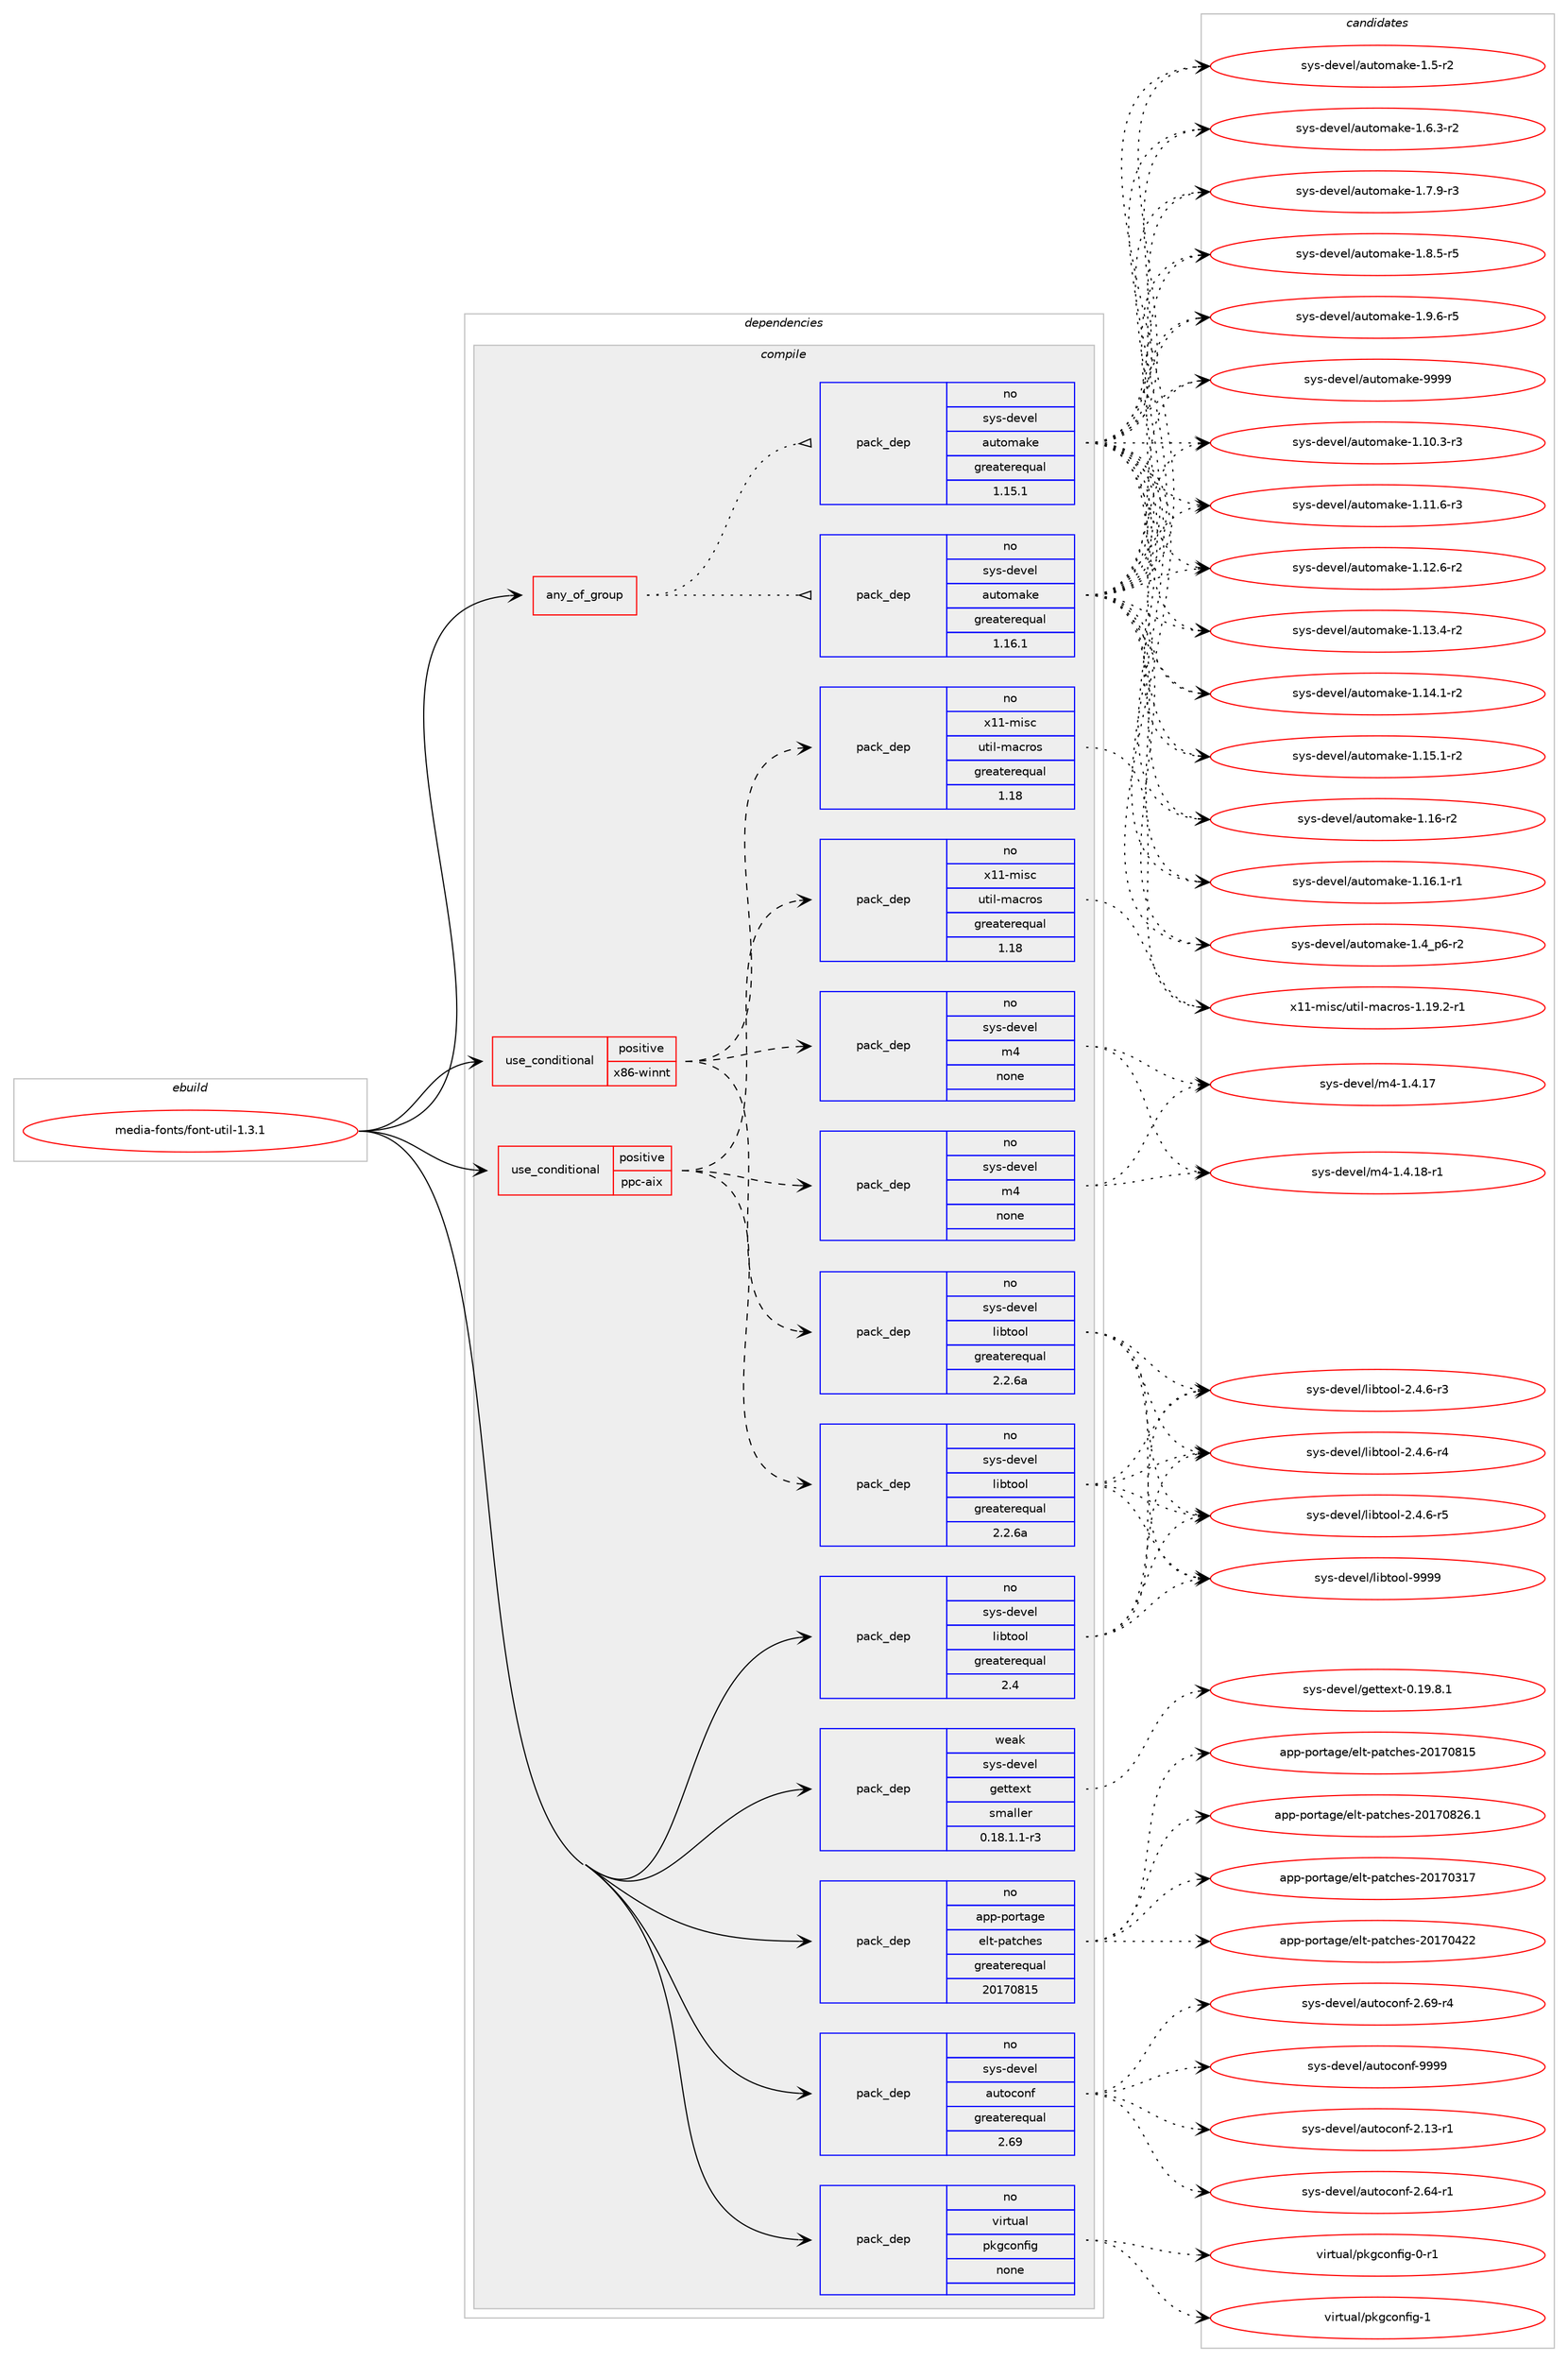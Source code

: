 digraph prolog {

# *************
# Graph options
# *************

newrank=true;
concentrate=true;
compound=true;
graph [rankdir=LR,fontname=Helvetica,fontsize=10,ranksep=1.5];#, ranksep=2.5, nodesep=0.2];
edge  [arrowhead=vee];
node  [fontname=Helvetica,fontsize=10];

# **********
# The ebuild
# **********

subgraph cluster_leftcol {
color=gray;
rank=same;
label=<<i>ebuild</i>>;
id [label="media-fonts/font-util-1.3.1", color=red, width=4, href="../media-fonts/font-util-1.3.1.svg"];
}

# ****************
# The dependencies
# ****************

subgraph cluster_midcol {
color=gray;
label=<<i>dependencies</i>>;
subgraph cluster_compile {
fillcolor="#eeeeee";
style=filled;
label=<<i>compile</i>>;
subgraph any24677 {
dependency1600052 [label=<<TABLE BORDER="0" CELLBORDER="1" CELLSPACING="0" CELLPADDING="4"><TR><TD CELLPADDING="10">any_of_group</TD></TR></TABLE>>, shape=none, color=red];subgraph pack1143013 {
dependency1600053 [label=<<TABLE BORDER="0" CELLBORDER="1" CELLSPACING="0" CELLPADDING="4" WIDTH="220"><TR><TD ROWSPAN="6" CELLPADDING="30">pack_dep</TD></TR><TR><TD WIDTH="110">no</TD></TR><TR><TD>sys-devel</TD></TR><TR><TD>automake</TD></TR><TR><TD>greaterequal</TD></TR><TR><TD>1.16.1</TD></TR></TABLE>>, shape=none, color=blue];
}
dependency1600052:e -> dependency1600053:w [weight=20,style="dotted",arrowhead="oinv"];
subgraph pack1143014 {
dependency1600054 [label=<<TABLE BORDER="0" CELLBORDER="1" CELLSPACING="0" CELLPADDING="4" WIDTH="220"><TR><TD ROWSPAN="6" CELLPADDING="30">pack_dep</TD></TR><TR><TD WIDTH="110">no</TD></TR><TR><TD>sys-devel</TD></TR><TR><TD>automake</TD></TR><TR><TD>greaterequal</TD></TR><TR><TD>1.15.1</TD></TR></TABLE>>, shape=none, color=blue];
}
dependency1600052:e -> dependency1600054:w [weight=20,style="dotted",arrowhead="oinv"];
}
id:e -> dependency1600052:w [weight=20,style="solid",arrowhead="vee"];
subgraph cond431683 {
dependency1600055 [label=<<TABLE BORDER="0" CELLBORDER="1" CELLSPACING="0" CELLPADDING="4"><TR><TD ROWSPAN="3" CELLPADDING="10">use_conditional</TD></TR><TR><TD>positive</TD></TR><TR><TD>ppc-aix</TD></TR></TABLE>>, shape=none, color=red];
subgraph pack1143015 {
dependency1600056 [label=<<TABLE BORDER="0" CELLBORDER="1" CELLSPACING="0" CELLPADDING="4" WIDTH="220"><TR><TD ROWSPAN="6" CELLPADDING="30">pack_dep</TD></TR><TR><TD WIDTH="110">no</TD></TR><TR><TD>sys-devel</TD></TR><TR><TD>libtool</TD></TR><TR><TD>greaterequal</TD></TR><TR><TD>2.2.6a</TD></TR></TABLE>>, shape=none, color=blue];
}
dependency1600055:e -> dependency1600056:w [weight=20,style="dashed",arrowhead="vee"];
subgraph pack1143016 {
dependency1600057 [label=<<TABLE BORDER="0" CELLBORDER="1" CELLSPACING="0" CELLPADDING="4" WIDTH="220"><TR><TD ROWSPAN="6" CELLPADDING="30">pack_dep</TD></TR><TR><TD WIDTH="110">no</TD></TR><TR><TD>sys-devel</TD></TR><TR><TD>m4</TD></TR><TR><TD>none</TD></TR><TR><TD></TD></TR></TABLE>>, shape=none, color=blue];
}
dependency1600055:e -> dependency1600057:w [weight=20,style="dashed",arrowhead="vee"];
subgraph pack1143017 {
dependency1600058 [label=<<TABLE BORDER="0" CELLBORDER="1" CELLSPACING="0" CELLPADDING="4" WIDTH="220"><TR><TD ROWSPAN="6" CELLPADDING="30">pack_dep</TD></TR><TR><TD WIDTH="110">no</TD></TR><TR><TD>x11-misc</TD></TR><TR><TD>util-macros</TD></TR><TR><TD>greaterequal</TD></TR><TR><TD>1.18</TD></TR></TABLE>>, shape=none, color=blue];
}
dependency1600055:e -> dependency1600058:w [weight=20,style="dashed",arrowhead="vee"];
}
id:e -> dependency1600055:w [weight=20,style="solid",arrowhead="vee"];
subgraph cond431684 {
dependency1600059 [label=<<TABLE BORDER="0" CELLBORDER="1" CELLSPACING="0" CELLPADDING="4"><TR><TD ROWSPAN="3" CELLPADDING="10">use_conditional</TD></TR><TR><TD>positive</TD></TR><TR><TD>x86-winnt</TD></TR></TABLE>>, shape=none, color=red];
subgraph pack1143018 {
dependency1600060 [label=<<TABLE BORDER="0" CELLBORDER="1" CELLSPACING="0" CELLPADDING="4" WIDTH="220"><TR><TD ROWSPAN="6" CELLPADDING="30">pack_dep</TD></TR><TR><TD WIDTH="110">no</TD></TR><TR><TD>sys-devel</TD></TR><TR><TD>libtool</TD></TR><TR><TD>greaterequal</TD></TR><TR><TD>2.2.6a</TD></TR></TABLE>>, shape=none, color=blue];
}
dependency1600059:e -> dependency1600060:w [weight=20,style="dashed",arrowhead="vee"];
subgraph pack1143019 {
dependency1600061 [label=<<TABLE BORDER="0" CELLBORDER="1" CELLSPACING="0" CELLPADDING="4" WIDTH="220"><TR><TD ROWSPAN="6" CELLPADDING="30">pack_dep</TD></TR><TR><TD WIDTH="110">no</TD></TR><TR><TD>sys-devel</TD></TR><TR><TD>m4</TD></TR><TR><TD>none</TD></TR><TR><TD></TD></TR></TABLE>>, shape=none, color=blue];
}
dependency1600059:e -> dependency1600061:w [weight=20,style="dashed",arrowhead="vee"];
subgraph pack1143020 {
dependency1600062 [label=<<TABLE BORDER="0" CELLBORDER="1" CELLSPACING="0" CELLPADDING="4" WIDTH="220"><TR><TD ROWSPAN="6" CELLPADDING="30">pack_dep</TD></TR><TR><TD WIDTH="110">no</TD></TR><TR><TD>x11-misc</TD></TR><TR><TD>util-macros</TD></TR><TR><TD>greaterequal</TD></TR><TR><TD>1.18</TD></TR></TABLE>>, shape=none, color=blue];
}
dependency1600059:e -> dependency1600062:w [weight=20,style="dashed",arrowhead="vee"];
}
id:e -> dependency1600059:w [weight=20,style="solid",arrowhead="vee"];
subgraph pack1143021 {
dependency1600063 [label=<<TABLE BORDER="0" CELLBORDER="1" CELLSPACING="0" CELLPADDING="4" WIDTH="220"><TR><TD ROWSPAN="6" CELLPADDING="30">pack_dep</TD></TR><TR><TD WIDTH="110">no</TD></TR><TR><TD>app-portage</TD></TR><TR><TD>elt-patches</TD></TR><TR><TD>greaterequal</TD></TR><TR><TD>20170815</TD></TR></TABLE>>, shape=none, color=blue];
}
id:e -> dependency1600063:w [weight=20,style="solid",arrowhead="vee"];
subgraph pack1143022 {
dependency1600064 [label=<<TABLE BORDER="0" CELLBORDER="1" CELLSPACING="0" CELLPADDING="4" WIDTH="220"><TR><TD ROWSPAN="6" CELLPADDING="30">pack_dep</TD></TR><TR><TD WIDTH="110">no</TD></TR><TR><TD>sys-devel</TD></TR><TR><TD>autoconf</TD></TR><TR><TD>greaterequal</TD></TR><TR><TD>2.69</TD></TR></TABLE>>, shape=none, color=blue];
}
id:e -> dependency1600064:w [weight=20,style="solid",arrowhead="vee"];
subgraph pack1143023 {
dependency1600065 [label=<<TABLE BORDER="0" CELLBORDER="1" CELLSPACING="0" CELLPADDING="4" WIDTH="220"><TR><TD ROWSPAN="6" CELLPADDING="30">pack_dep</TD></TR><TR><TD WIDTH="110">no</TD></TR><TR><TD>sys-devel</TD></TR><TR><TD>libtool</TD></TR><TR><TD>greaterequal</TD></TR><TR><TD>2.4</TD></TR></TABLE>>, shape=none, color=blue];
}
id:e -> dependency1600065:w [weight=20,style="solid",arrowhead="vee"];
subgraph pack1143024 {
dependency1600066 [label=<<TABLE BORDER="0" CELLBORDER="1" CELLSPACING="0" CELLPADDING="4" WIDTH="220"><TR><TD ROWSPAN="6" CELLPADDING="30">pack_dep</TD></TR><TR><TD WIDTH="110">no</TD></TR><TR><TD>virtual</TD></TR><TR><TD>pkgconfig</TD></TR><TR><TD>none</TD></TR><TR><TD></TD></TR></TABLE>>, shape=none, color=blue];
}
id:e -> dependency1600066:w [weight=20,style="solid",arrowhead="vee"];
subgraph pack1143025 {
dependency1600067 [label=<<TABLE BORDER="0" CELLBORDER="1" CELLSPACING="0" CELLPADDING="4" WIDTH="220"><TR><TD ROWSPAN="6" CELLPADDING="30">pack_dep</TD></TR><TR><TD WIDTH="110">weak</TD></TR><TR><TD>sys-devel</TD></TR><TR><TD>gettext</TD></TR><TR><TD>smaller</TD></TR><TR><TD>0.18.1.1-r3</TD></TR></TABLE>>, shape=none, color=blue];
}
id:e -> dependency1600067:w [weight=20,style="solid",arrowhead="vee"];
}
subgraph cluster_compileandrun {
fillcolor="#eeeeee";
style=filled;
label=<<i>compile and run</i>>;
}
subgraph cluster_run {
fillcolor="#eeeeee";
style=filled;
label=<<i>run</i>>;
}
}

# **************
# The candidates
# **************

subgraph cluster_choices {
rank=same;
color=gray;
label=<<i>candidates</i>>;

subgraph choice1143013 {
color=black;
nodesep=1;
choice11512111545100101118101108479711711611110997107101454946494846514511451 [label="sys-devel/automake-1.10.3-r3", color=red, width=4,href="../sys-devel/automake-1.10.3-r3.svg"];
choice11512111545100101118101108479711711611110997107101454946494946544511451 [label="sys-devel/automake-1.11.6-r3", color=red, width=4,href="../sys-devel/automake-1.11.6-r3.svg"];
choice11512111545100101118101108479711711611110997107101454946495046544511450 [label="sys-devel/automake-1.12.6-r2", color=red, width=4,href="../sys-devel/automake-1.12.6-r2.svg"];
choice11512111545100101118101108479711711611110997107101454946495146524511450 [label="sys-devel/automake-1.13.4-r2", color=red, width=4,href="../sys-devel/automake-1.13.4-r2.svg"];
choice11512111545100101118101108479711711611110997107101454946495246494511450 [label="sys-devel/automake-1.14.1-r2", color=red, width=4,href="../sys-devel/automake-1.14.1-r2.svg"];
choice11512111545100101118101108479711711611110997107101454946495346494511450 [label="sys-devel/automake-1.15.1-r2", color=red, width=4,href="../sys-devel/automake-1.15.1-r2.svg"];
choice1151211154510010111810110847971171161111099710710145494649544511450 [label="sys-devel/automake-1.16-r2", color=red, width=4,href="../sys-devel/automake-1.16-r2.svg"];
choice11512111545100101118101108479711711611110997107101454946495446494511449 [label="sys-devel/automake-1.16.1-r1", color=red, width=4,href="../sys-devel/automake-1.16.1-r1.svg"];
choice115121115451001011181011084797117116111109971071014549465295112544511450 [label="sys-devel/automake-1.4_p6-r2", color=red, width=4,href="../sys-devel/automake-1.4_p6-r2.svg"];
choice11512111545100101118101108479711711611110997107101454946534511450 [label="sys-devel/automake-1.5-r2", color=red, width=4,href="../sys-devel/automake-1.5-r2.svg"];
choice115121115451001011181011084797117116111109971071014549465446514511450 [label="sys-devel/automake-1.6.3-r2", color=red, width=4,href="../sys-devel/automake-1.6.3-r2.svg"];
choice115121115451001011181011084797117116111109971071014549465546574511451 [label="sys-devel/automake-1.7.9-r3", color=red, width=4,href="../sys-devel/automake-1.7.9-r3.svg"];
choice115121115451001011181011084797117116111109971071014549465646534511453 [label="sys-devel/automake-1.8.5-r5", color=red, width=4,href="../sys-devel/automake-1.8.5-r5.svg"];
choice115121115451001011181011084797117116111109971071014549465746544511453 [label="sys-devel/automake-1.9.6-r5", color=red, width=4,href="../sys-devel/automake-1.9.6-r5.svg"];
choice115121115451001011181011084797117116111109971071014557575757 [label="sys-devel/automake-9999", color=red, width=4,href="../sys-devel/automake-9999.svg"];
dependency1600053:e -> choice11512111545100101118101108479711711611110997107101454946494846514511451:w [style=dotted,weight="100"];
dependency1600053:e -> choice11512111545100101118101108479711711611110997107101454946494946544511451:w [style=dotted,weight="100"];
dependency1600053:e -> choice11512111545100101118101108479711711611110997107101454946495046544511450:w [style=dotted,weight="100"];
dependency1600053:e -> choice11512111545100101118101108479711711611110997107101454946495146524511450:w [style=dotted,weight="100"];
dependency1600053:e -> choice11512111545100101118101108479711711611110997107101454946495246494511450:w [style=dotted,weight="100"];
dependency1600053:e -> choice11512111545100101118101108479711711611110997107101454946495346494511450:w [style=dotted,weight="100"];
dependency1600053:e -> choice1151211154510010111810110847971171161111099710710145494649544511450:w [style=dotted,weight="100"];
dependency1600053:e -> choice11512111545100101118101108479711711611110997107101454946495446494511449:w [style=dotted,weight="100"];
dependency1600053:e -> choice115121115451001011181011084797117116111109971071014549465295112544511450:w [style=dotted,weight="100"];
dependency1600053:e -> choice11512111545100101118101108479711711611110997107101454946534511450:w [style=dotted,weight="100"];
dependency1600053:e -> choice115121115451001011181011084797117116111109971071014549465446514511450:w [style=dotted,weight="100"];
dependency1600053:e -> choice115121115451001011181011084797117116111109971071014549465546574511451:w [style=dotted,weight="100"];
dependency1600053:e -> choice115121115451001011181011084797117116111109971071014549465646534511453:w [style=dotted,weight="100"];
dependency1600053:e -> choice115121115451001011181011084797117116111109971071014549465746544511453:w [style=dotted,weight="100"];
dependency1600053:e -> choice115121115451001011181011084797117116111109971071014557575757:w [style=dotted,weight="100"];
}
subgraph choice1143014 {
color=black;
nodesep=1;
choice11512111545100101118101108479711711611110997107101454946494846514511451 [label="sys-devel/automake-1.10.3-r3", color=red, width=4,href="../sys-devel/automake-1.10.3-r3.svg"];
choice11512111545100101118101108479711711611110997107101454946494946544511451 [label="sys-devel/automake-1.11.6-r3", color=red, width=4,href="../sys-devel/automake-1.11.6-r3.svg"];
choice11512111545100101118101108479711711611110997107101454946495046544511450 [label="sys-devel/automake-1.12.6-r2", color=red, width=4,href="../sys-devel/automake-1.12.6-r2.svg"];
choice11512111545100101118101108479711711611110997107101454946495146524511450 [label="sys-devel/automake-1.13.4-r2", color=red, width=4,href="../sys-devel/automake-1.13.4-r2.svg"];
choice11512111545100101118101108479711711611110997107101454946495246494511450 [label="sys-devel/automake-1.14.1-r2", color=red, width=4,href="../sys-devel/automake-1.14.1-r2.svg"];
choice11512111545100101118101108479711711611110997107101454946495346494511450 [label="sys-devel/automake-1.15.1-r2", color=red, width=4,href="../sys-devel/automake-1.15.1-r2.svg"];
choice1151211154510010111810110847971171161111099710710145494649544511450 [label="sys-devel/automake-1.16-r2", color=red, width=4,href="../sys-devel/automake-1.16-r2.svg"];
choice11512111545100101118101108479711711611110997107101454946495446494511449 [label="sys-devel/automake-1.16.1-r1", color=red, width=4,href="../sys-devel/automake-1.16.1-r1.svg"];
choice115121115451001011181011084797117116111109971071014549465295112544511450 [label="sys-devel/automake-1.4_p6-r2", color=red, width=4,href="../sys-devel/automake-1.4_p6-r2.svg"];
choice11512111545100101118101108479711711611110997107101454946534511450 [label="sys-devel/automake-1.5-r2", color=red, width=4,href="../sys-devel/automake-1.5-r2.svg"];
choice115121115451001011181011084797117116111109971071014549465446514511450 [label="sys-devel/automake-1.6.3-r2", color=red, width=4,href="../sys-devel/automake-1.6.3-r2.svg"];
choice115121115451001011181011084797117116111109971071014549465546574511451 [label="sys-devel/automake-1.7.9-r3", color=red, width=4,href="../sys-devel/automake-1.7.9-r3.svg"];
choice115121115451001011181011084797117116111109971071014549465646534511453 [label="sys-devel/automake-1.8.5-r5", color=red, width=4,href="../sys-devel/automake-1.8.5-r5.svg"];
choice115121115451001011181011084797117116111109971071014549465746544511453 [label="sys-devel/automake-1.9.6-r5", color=red, width=4,href="../sys-devel/automake-1.9.6-r5.svg"];
choice115121115451001011181011084797117116111109971071014557575757 [label="sys-devel/automake-9999", color=red, width=4,href="../sys-devel/automake-9999.svg"];
dependency1600054:e -> choice11512111545100101118101108479711711611110997107101454946494846514511451:w [style=dotted,weight="100"];
dependency1600054:e -> choice11512111545100101118101108479711711611110997107101454946494946544511451:w [style=dotted,weight="100"];
dependency1600054:e -> choice11512111545100101118101108479711711611110997107101454946495046544511450:w [style=dotted,weight="100"];
dependency1600054:e -> choice11512111545100101118101108479711711611110997107101454946495146524511450:w [style=dotted,weight="100"];
dependency1600054:e -> choice11512111545100101118101108479711711611110997107101454946495246494511450:w [style=dotted,weight="100"];
dependency1600054:e -> choice11512111545100101118101108479711711611110997107101454946495346494511450:w [style=dotted,weight="100"];
dependency1600054:e -> choice1151211154510010111810110847971171161111099710710145494649544511450:w [style=dotted,weight="100"];
dependency1600054:e -> choice11512111545100101118101108479711711611110997107101454946495446494511449:w [style=dotted,weight="100"];
dependency1600054:e -> choice115121115451001011181011084797117116111109971071014549465295112544511450:w [style=dotted,weight="100"];
dependency1600054:e -> choice11512111545100101118101108479711711611110997107101454946534511450:w [style=dotted,weight="100"];
dependency1600054:e -> choice115121115451001011181011084797117116111109971071014549465446514511450:w [style=dotted,weight="100"];
dependency1600054:e -> choice115121115451001011181011084797117116111109971071014549465546574511451:w [style=dotted,weight="100"];
dependency1600054:e -> choice115121115451001011181011084797117116111109971071014549465646534511453:w [style=dotted,weight="100"];
dependency1600054:e -> choice115121115451001011181011084797117116111109971071014549465746544511453:w [style=dotted,weight="100"];
dependency1600054:e -> choice115121115451001011181011084797117116111109971071014557575757:w [style=dotted,weight="100"];
}
subgraph choice1143015 {
color=black;
nodesep=1;
choice1151211154510010111810110847108105981161111111084550465246544511451 [label="sys-devel/libtool-2.4.6-r3", color=red, width=4,href="../sys-devel/libtool-2.4.6-r3.svg"];
choice1151211154510010111810110847108105981161111111084550465246544511452 [label="sys-devel/libtool-2.4.6-r4", color=red, width=4,href="../sys-devel/libtool-2.4.6-r4.svg"];
choice1151211154510010111810110847108105981161111111084550465246544511453 [label="sys-devel/libtool-2.4.6-r5", color=red, width=4,href="../sys-devel/libtool-2.4.6-r5.svg"];
choice1151211154510010111810110847108105981161111111084557575757 [label="sys-devel/libtool-9999", color=red, width=4,href="../sys-devel/libtool-9999.svg"];
dependency1600056:e -> choice1151211154510010111810110847108105981161111111084550465246544511451:w [style=dotted,weight="100"];
dependency1600056:e -> choice1151211154510010111810110847108105981161111111084550465246544511452:w [style=dotted,weight="100"];
dependency1600056:e -> choice1151211154510010111810110847108105981161111111084550465246544511453:w [style=dotted,weight="100"];
dependency1600056:e -> choice1151211154510010111810110847108105981161111111084557575757:w [style=dotted,weight="100"];
}
subgraph choice1143016 {
color=black;
nodesep=1;
choice11512111545100101118101108471095245494652464955 [label="sys-devel/m4-1.4.17", color=red, width=4,href="../sys-devel/m4-1.4.17.svg"];
choice115121115451001011181011084710952454946524649564511449 [label="sys-devel/m4-1.4.18-r1", color=red, width=4,href="../sys-devel/m4-1.4.18-r1.svg"];
dependency1600057:e -> choice11512111545100101118101108471095245494652464955:w [style=dotted,weight="100"];
dependency1600057:e -> choice115121115451001011181011084710952454946524649564511449:w [style=dotted,weight="100"];
}
subgraph choice1143017 {
color=black;
nodesep=1;
choice1204949451091051159947117116105108451099799114111115454946495746504511449 [label="x11-misc/util-macros-1.19.2-r1", color=red, width=4,href="../x11-misc/util-macros-1.19.2-r1.svg"];
dependency1600058:e -> choice1204949451091051159947117116105108451099799114111115454946495746504511449:w [style=dotted,weight="100"];
}
subgraph choice1143018 {
color=black;
nodesep=1;
choice1151211154510010111810110847108105981161111111084550465246544511451 [label="sys-devel/libtool-2.4.6-r3", color=red, width=4,href="../sys-devel/libtool-2.4.6-r3.svg"];
choice1151211154510010111810110847108105981161111111084550465246544511452 [label="sys-devel/libtool-2.4.6-r4", color=red, width=4,href="../sys-devel/libtool-2.4.6-r4.svg"];
choice1151211154510010111810110847108105981161111111084550465246544511453 [label="sys-devel/libtool-2.4.6-r5", color=red, width=4,href="../sys-devel/libtool-2.4.6-r5.svg"];
choice1151211154510010111810110847108105981161111111084557575757 [label="sys-devel/libtool-9999", color=red, width=4,href="../sys-devel/libtool-9999.svg"];
dependency1600060:e -> choice1151211154510010111810110847108105981161111111084550465246544511451:w [style=dotted,weight="100"];
dependency1600060:e -> choice1151211154510010111810110847108105981161111111084550465246544511452:w [style=dotted,weight="100"];
dependency1600060:e -> choice1151211154510010111810110847108105981161111111084550465246544511453:w [style=dotted,weight="100"];
dependency1600060:e -> choice1151211154510010111810110847108105981161111111084557575757:w [style=dotted,weight="100"];
}
subgraph choice1143019 {
color=black;
nodesep=1;
choice11512111545100101118101108471095245494652464955 [label="sys-devel/m4-1.4.17", color=red, width=4,href="../sys-devel/m4-1.4.17.svg"];
choice115121115451001011181011084710952454946524649564511449 [label="sys-devel/m4-1.4.18-r1", color=red, width=4,href="../sys-devel/m4-1.4.18-r1.svg"];
dependency1600061:e -> choice11512111545100101118101108471095245494652464955:w [style=dotted,weight="100"];
dependency1600061:e -> choice115121115451001011181011084710952454946524649564511449:w [style=dotted,weight="100"];
}
subgraph choice1143020 {
color=black;
nodesep=1;
choice1204949451091051159947117116105108451099799114111115454946495746504511449 [label="x11-misc/util-macros-1.19.2-r1", color=red, width=4,href="../x11-misc/util-macros-1.19.2-r1.svg"];
dependency1600062:e -> choice1204949451091051159947117116105108451099799114111115454946495746504511449:w [style=dotted,weight="100"];
}
subgraph choice1143021 {
color=black;
nodesep=1;
choice97112112451121111141169710310147101108116451129711699104101115455048495548514955 [label="app-portage/elt-patches-20170317", color=red, width=4,href="../app-portage/elt-patches-20170317.svg"];
choice97112112451121111141169710310147101108116451129711699104101115455048495548525050 [label="app-portage/elt-patches-20170422", color=red, width=4,href="../app-portage/elt-patches-20170422.svg"];
choice97112112451121111141169710310147101108116451129711699104101115455048495548564953 [label="app-portage/elt-patches-20170815", color=red, width=4,href="../app-portage/elt-patches-20170815.svg"];
choice971121124511211111411697103101471011081164511297116991041011154550484955485650544649 [label="app-portage/elt-patches-20170826.1", color=red, width=4,href="../app-portage/elt-patches-20170826.1.svg"];
dependency1600063:e -> choice97112112451121111141169710310147101108116451129711699104101115455048495548514955:w [style=dotted,weight="100"];
dependency1600063:e -> choice97112112451121111141169710310147101108116451129711699104101115455048495548525050:w [style=dotted,weight="100"];
dependency1600063:e -> choice97112112451121111141169710310147101108116451129711699104101115455048495548564953:w [style=dotted,weight="100"];
dependency1600063:e -> choice971121124511211111411697103101471011081164511297116991041011154550484955485650544649:w [style=dotted,weight="100"];
}
subgraph choice1143022 {
color=black;
nodesep=1;
choice1151211154510010111810110847971171161119911111010245504649514511449 [label="sys-devel/autoconf-2.13-r1", color=red, width=4,href="../sys-devel/autoconf-2.13-r1.svg"];
choice1151211154510010111810110847971171161119911111010245504654524511449 [label="sys-devel/autoconf-2.64-r1", color=red, width=4,href="../sys-devel/autoconf-2.64-r1.svg"];
choice1151211154510010111810110847971171161119911111010245504654574511452 [label="sys-devel/autoconf-2.69-r4", color=red, width=4,href="../sys-devel/autoconf-2.69-r4.svg"];
choice115121115451001011181011084797117116111991111101024557575757 [label="sys-devel/autoconf-9999", color=red, width=4,href="../sys-devel/autoconf-9999.svg"];
dependency1600064:e -> choice1151211154510010111810110847971171161119911111010245504649514511449:w [style=dotted,weight="100"];
dependency1600064:e -> choice1151211154510010111810110847971171161119911111010245504654524511449:w [style=dotted,weight="100"];
dependency1600064:e -> choice1151211154510010111810110847971171161119911111010245504654574511452:w [style=dotted,weight="100"];
dependency1600064:e -> choice115121115451001011181011084797117116111991111101024557575757:w [style=dotted,weight="100"];
}
subgraph choice1143023 {
color=black;
nodesep=1;
choice1151211154510010111810110847108105981161111111084550465246544511451 [label="sys-devel/libtool-2.4.6-r3", color=red, width=4,href="../sys-devel/libtool-2.4.6-r3.svg"];
choice1151211154510010111810110847108105981161111111084550465246544511452 [label="sys-devel/libtool-2.4.6-r4", color=red, width=4,href="../sys-devel/libtool-2.4.6-r4.svg"];
choice1151211154510010111810110847108105981161111111084550465246544511453 [label="sys-devel/libtool-2.4.6-r5", color=red, width=4,href="../sys-devel/libtool-2.4.6-r5.svg"];
choice1151211154510010111810110847108105981161111111084557575757 [label="sys-devel/libtool-9999", color=red, width=4,href="../sys-devel/libtool-9999.svg"];
dependency1600065:e -> choice1151211154510010111810110847108105981161111111084550465246544511451:w [style=dotted,weight="100"];
dependency1600065:e -> choice1151211154510010111810110847108105981161111111084550465246544511452:w [style=dotted,weight="100"];
dependency1600065:e -> choice1151211154510010111810110847108105981161111111084550465246544511453:w [style=dotted,weight="100"];
dependency1600065:e -> choice1151211154510010111810110847108105981161111111084557575757:w [style=dotted,weight="100"];
}
subgraph choice1143024 {
color=black;
nodesep=1;
choice11810511411611797108471121071039911111010210510345484511449 [label="virtual/pkgconfig-0-r1", color=red, width=4,href="../virtual/pkgconfig-0-r1.svg"];
choice1181051141161179710847112107103991111101021051034549 [label="virtual/pkgconfig-1", color=red, width=4,href="../virtual/pkgconfig-1.svg"];
dependency1600066:e -> choice11810511411611797108471121071039911111010210510345484511449:w [style=dotted,weight="100"];
dependency1600066:e -> choice1181051141161179710847112107103991111101021051034549:w [style=dotted,weight="100"];
}
subgraph choice1143025 {
color=black;
nodesep=1;
choice1151211154510010111810110847103101116116101120116454846495746564649 [label="sys-devel/gettext-0.19.8.1", color=red, width=4,href="../sys-devel/gettext-0.19.8.1.svg"];
dependency1600067:e -> choice1151211154510010111810110847103101116116101120116454846495746564649:w [style=dotted,weight="100"];
}
}

}
